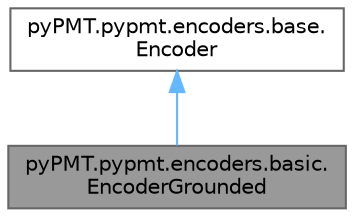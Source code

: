 digraph "pyPMT.pypmt.encoders.basic.EncoderGrounded"
{
 // LATEX_PDF_SIZE
  bgcolor="transparent";
  edge [fontname=Helvetica,fontsize=10,labelfontname=Helvetica,labelfontsize=10];
  node [fontname=Helvetica,fontsize=10,shape=box,height=0.2,width=0.4];
  Node1 [id="Node000001",label="pyPMT.pypmt.encoders.basic.\lEncoderGrounded",height=0.2,width=0.4,color="gray40", fillcolor="grey60", style="filled", fontcolor="black",tooltip="As its filename implies, it's the most basic encoding you can imagine."];
  Node2 -> Node1 [id="edge1_Node000001_Node000002",dir="back",color="steelblue1",style="solid",tooltip=" "];
  Node2 [id="Node000002",label="pyPMT.pypmt.encoders.base.\lEncoder",height=0.2,width=0.4,color="gray40", fillcolor="white", style="filled",URL="$classpyPMT_1_1pypmt_1_1encoders_1_1base_1_1Encoder.html",tooltip="The main role of an Encoder is to receive a Unified Planning task and produce a SMT encoding."];
}
